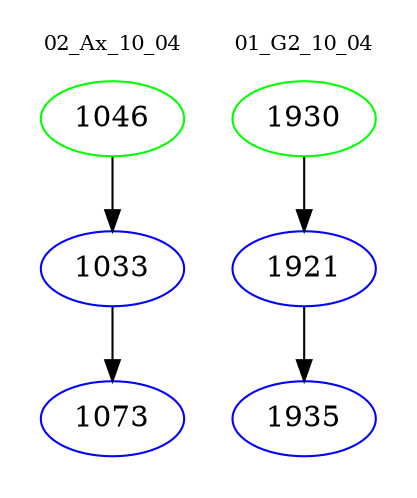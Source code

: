 digraph{
subgraph cluster_0 {
color = white
label = "02_Ax_10_04";
fontsize=10;
T0_1046 [label="1046", color="green"]
T0_1046 -> T0_1033 [color="black"]
T0_1033 [label="1033", color="blue"]
T0_1033 -> T0_1073 [color="black"]
T0_1073 [label="1073", color="blue"]
}
subgraph cluster_1 {
color = white
label = "01_G2_10_04";
fontsize=10;
T1_1930 [label="1930", color="green"]
T1_1930 -> T1_1921 [color="black"]
T1_1921 [label="1921", color="blue"]
T1_1921 -> T1_1935 [color="black"]
T1_1935 [label="1935", color="blue"]
}
}

